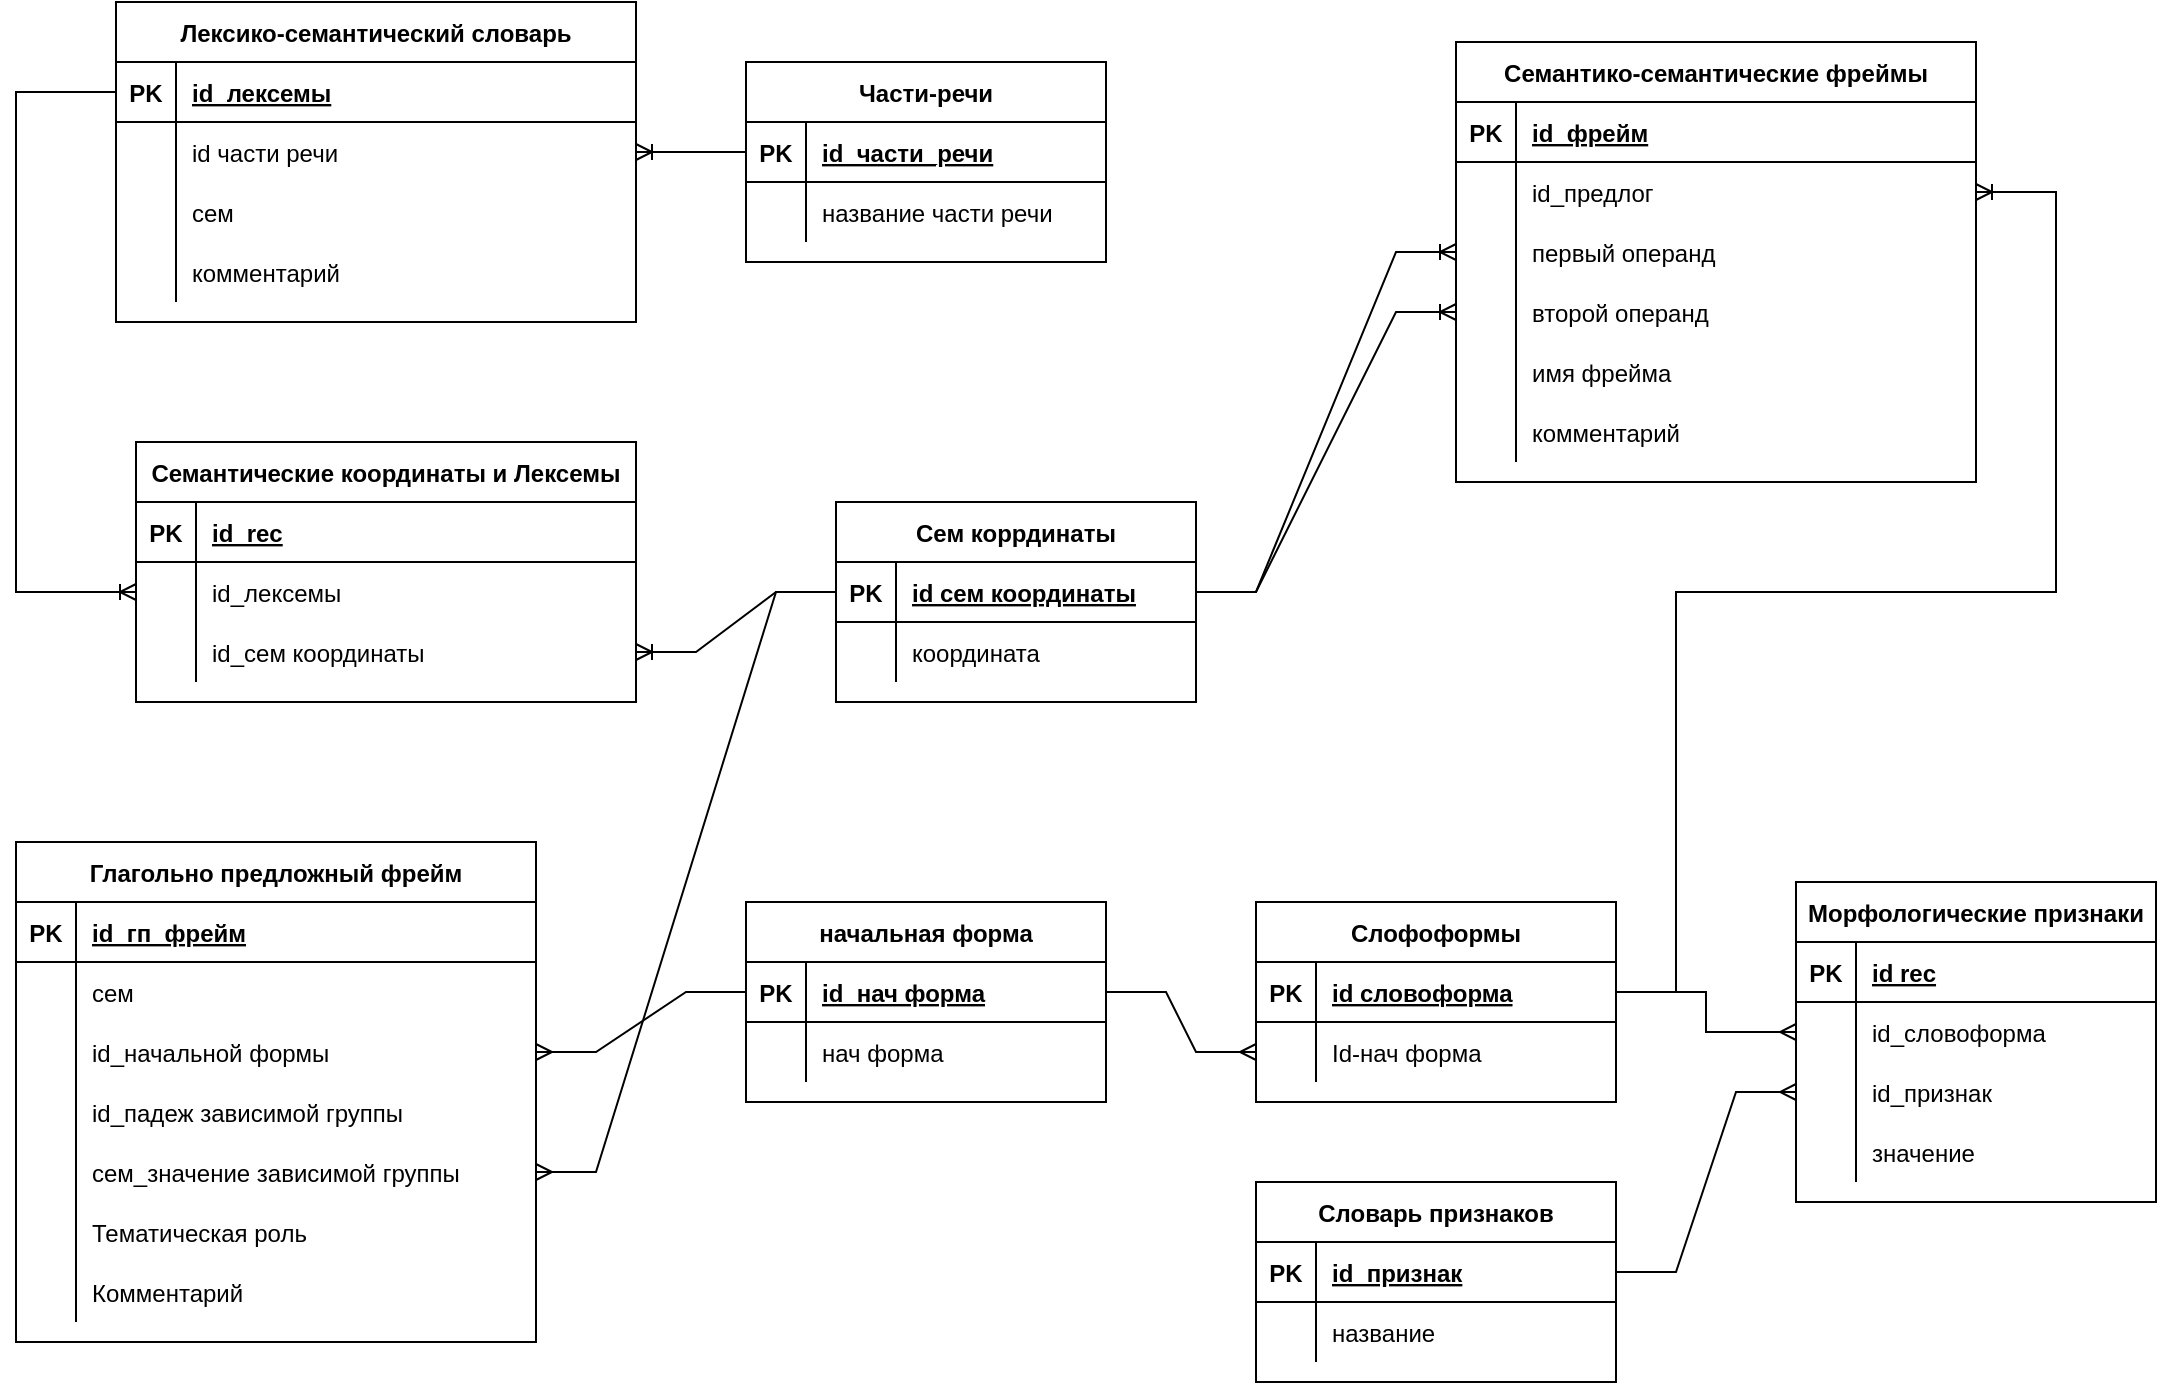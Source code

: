 <mxfile version="16.5.1" type="device"><diagram id="mjeJZviH-eRqOA--x9HG" name="Страница 1"><mxGraphModel dx="1490" dy="684" grid="1" gridSize="10" guides="1" tooltips="1" connect="1" arrows="1" fold="1" page="1" pageScale="1" pageWidth="1169" pageHeight="827" math="0" shadow="0"><root><mxCell id="0"/><mxCell id="1" parent="0"/><mxCell id="yJouwqTxJ9KYLhgAvm14-1" value="Семантико-семантические фреймы" style="shape=table;startSize=30;container=1;collapsible=1;childLayout=tableLayout;fixedRows=1;rowLines=0;fontStyle=1;align=center;resizeLast=1;" vertex="1" parent="1"><mxGeometry x="760" y="40" width="260" height="220" as="geometry"/></mxCell><mxCell id="yJouwqTxJ9KYLhgAvm14-2" value="" style="shape=tableRow;horizontal=0;startSize=0;swimlaneHead=0;swimlaneBody=0;fillColor=none;collapsible=0;dropTarget=0;points=[[0,0.5],[1,0.5]];portConstraint=eastwest;top=0;left=0;right=0;bottom=1;" vertex="1" parent="yJouwqTxJ9KYLhgAvm14-1"><mxGeometry y="30" width="260" height="30" as="geometry"/></mxCell><mxCell id="yJouwqTxJ9KYLhgAvm14-3" value="PK" style="shape=partialRectangle;connectable=0;fillColor=none;top=0;left=0;bottom=0;right=0;fontStyle=1;overflow=hidden;" vertex="1" parent="yJouwqTxJ9KYLhgAvm14-2"><mxGeometry width="30" height="30" as="geometry"><mxRectangle width="30" height="30" as="alternateBounds"/></mxGeometry></mxCell><mxCell id="yJouwqTxJ9KYLhgAvm14-4" value="id_фрейм" style="shape=partialRectangle;connectable=0;fillColor=none;top=0;left=0;bottom=0;right=0;align=left;spacingLeft=6;fontStyle=5;overflow=hidden;" vertex="1" parent="yJouwqTxJ9KYLhgAvm14-2"><mxGeometry x="30" width="230" height="30" as="geometry"><mxRectangle width="230" height="30" as="alternateBounds"/></mxGeometry></mxCell><mxCell id="yJouwqTxJ9KYLhgAvm14-5" value="" style="shape=tableRow;horizontal=0;startSize=0;swimlaneHead=0;swimlaneBody=0;fillColor=none;collapsible=0;dropTarget=0;points=[[0,0.5],[1,0.5]];portConstraint=eastwest;top=0;left=0;right=0;bottom=0;" vertex="1" parent="yJouwqTxJ9KYLhgAvm14-1"><mxGeometry y="60" width="260" height="30" as="geometry"/></mxCell><mxCell id="yJouwqTxJ9KYLhgAvm14-6" value="" style="shape=partialRectangle;connectable=0;fillColor=none;top=0;left=0;bottom=0;right=0;editable=1;overflow=hidden;" vertex="1" parent="yJouwqTxJ9KYLhgAvm14-5"><mxGeometry width="30" height="30" as="geometry"><mxRectangle width="30" height="30" as="alternateBounds"/></mxGeometry></mxCell><mxCell id="yJouwqTxJ9KYLhgAvm14-7" value="id_предлог" style="shape=partialRectangle;connectable=0;fillColor=none;top=0;left=0;bottom=0;right=0;align=left;spacingLeft=6;overflow=hidden;" vertex="1" parent="yJouwqTxJ9KYLhgAvm14-5"><mxGeometry x="30" width="230" height="30" as="geometry"><mxRectangle width="230" height="30" as="alternateBounds"/></mxGeometry></mxCell><mxCell id="yJouwqTxJ9KYLhgAvm14-8" value="" style="shape=tableRow;horizontal=0;startSize=0;swimlaneHead=0;swimlaneBody=0;fillColor=none;collapsible=0;dropTarget=0;points=[[0,0.5],[1,0.5]];portConstraint=eastwest;top=0;left=0;right=0;bottom=0;" vertex="1" parent="yJouwqTxJ9KYLhgAvm14-1"><mxGeometry y="90" width="260" height="30" as="geometry"/></mxCell><mxCell id="yJouwqTxJ9KYLhgAvm14-9" value="" style="shape=partialRectangle;connectable=0;fillColor=none;top=0;left=0;bottom=0;right=0;editable=1;overflow=hidden;" vertex="1" parent="yJouwqTxJ9KYLhgAvm14-8"><mxGeometry width="30" height="30" as="geometry"><mxRectangle width="30" height="30" as="alternateBounds"/></mxGeometry></mxCell><mxCell id="yJouwqTxJ9KYLhgAvm14-10" value="первый операнд" style="shape=partialRectangle;connectable=0;fillColor=none;top=0;left=0;bottom=0;right=0;align=left;spacingLeft=6;overflow=hidden;" vertex="1" parent="yJouwqTxJ9KYLhgAvm14-8"><mxGeometry x="30" width="230" height="30" as="geometry"><mxRectangle width="230" height="30" as="alternateBounds"/></mxGeometry></mxCell><mxCell id="yJouwqTxJ9KYLhgAvm14-11" value="" style="shape=tableRow;horizontal=0;startSize=0;swimlaneHead=0;swimlaneBody=0;fillColor=none;collapsible=0;dropTarget=0;points=[[0,0.5],[1,0.5]];portConstraint=eastwest;top=0;left=0;right=0;bottom=0;" vertex="1" parent="yJouwqTxJ9KYLhgAvm14-1"><mxGeometry y="120" width="260" height="30" as="geometry"/></mxCell><mxCell id="yJouwqTxJ9KYLhgAvm14-12" value="" style="shape=partialRectangle;connectable=0;fillColor=none;top=0;left=0;bottom=0;right=0;editable=1;overflow=hidden;" vertex="1" parent="yJouwqTxJ9KYLhgAvm14-11"><mxGeometry width="30" height="30" as="geometry"><mxRectangle width="30" height="30" as="alternateBounds"/></mxGeometry></mxCell><mxCell id="yJouwqTxJ9KYLhgAvm14-13" value="второй операнд" style="shape=partialRectangle;connectable=0;fillColor=none;top=0;left=0;bottom=0;right=0;align=left;spacingLeft=6;overflow=hidden;" vertex="1" parent="yJouwqTxJ9KYLhgAvm14-11"><mxGeometry x="30" width="230" height="30" as="geometry"><mxRectangle width="230" height="30" as="alternateBounds"/></mxGeometry></mxCell><mxCell id="yJouwqTxJ9KYLhgAvm14-157" value="" style="shape=tableRow;horizontal=0;startSize=0;swimlaneHead=0;swimlaneBody=0;fillColor=none;collapsible=0;dropTarget=0;points=[[0,0.5],[1,0.5]];portConstraint=eastwest;top=0;left=0;right=0;bottom=0;" vertex="1" parent="yJouwqTxJ9KYLhgAvm14-1"><mxGeometry y="150" width="260" height="30" as="geometry"/></mxCell><mxCell id="yJouwqTxJ9KYLhgAvm14-158" value="" style="shape=partialRectangle;connectable=0;fillColor=none;top=0;left=0;bottom=0;right=0;editable=1;overflow=hidden;" vertex="1" parent="yJouwqTxJ9KYLhgAvm14-157"><mxGeometry width="30" height="30" as="geometry"><mxRectangle width="30" height="30" as="alternateBounds"/></mxGeometry></mxCell><mxCell id="yJouwqTxJ9KYLhgAvm14-159" value="имя фрейма" style="shape=partialRectangle;connectable=0;fillColor=none;top=0;left=0;bottom=0;right=0;align=left;spacingLeft=6;overflow=hidden;" vertex="1" parent="yJouwqTxJ9KYLhgAvm14-157"><mxGeometry x="30" width="230" height="30" as="geometry"><mxRectangle width="230" height="30" as="alternateBounds"/></mxGeometry></mxCell><mxCell id="yJouwqTxJ9KYLhgAvm14-160" value="" style="shape=tableRow;horizontal=0;startSize=0;swimlaneHead=0;swimlaneBody=0;fillColor=none;collapsible=0;dropTarget=0;points=[[0,0.5],[1,0.5]];portConstraint=eastwest;top=0;left=0;right=0;bottom=0;" vertex="1" parent="yJouwqTxJ9KYLhgAvm14-1"><mxGeometry y="180" width="260" height="30" as="geometry"/></mxCell><mxCell id="yJouwqTxJ9KYLhgAvm14-161" value="" style="shape=partialRectangle;connectable=0;fillColor=none;top=0;left=0;bottom=0;right=0;editable=1;overflow=hidden;" vertex="1" parent="yJouwqTxJ9KYLhgAvm14-160"><mxGeometry width="30" height="30" as="geometry"><mxRectangle width="30" height="30" as="alternateBounds"/></mxGeometry></mxCell><mxCell id="yJouwqTxJ9KYLhgAvm14-162" value="комментарий" style="shape=partialRectangle;connectable=0;fillColor=none;top=0;left=0;bottom=0;right=0;align=left;spacingLeft=6;overflow=hidden;" vertex="1" parent="yJouwqTxJ9KYLhgAvm14-160"><mxGeometry x="30" width="230" height="30" as="geometry"><mxRectangle width="230" height="30" as="alternateBounds"/></mxGeometry></mxCell><mxCell id="yJouwqTxJ9KYLhgAvm14-14" value="Лексико-семантический словарь" style="shape=table;startSize=30;container=1;collapsible=1;childLayout=tableLayout;fixedRows=1;rowLines=0;fontStyle=1;align=center;resizeLast=1;" vertex="1" parent="1"><mxGeometry x="90" y="20" width="260" height="160" as="geometry"/></mxCell><mxCell id="yJouwqTxJ9KYLhgAvm14-15" value="" style="shape=tableRow;horizontal=0;startSize=0;swimlaneHead=0;swimlaneBody=0;fillColor=none;collapsible=0;dropTarget=0;points=[[0,0.5],[1,0.5]];portConstraint=eastwest;top=0;left=0;right=0;bottom=1;" vertex="1" parent="yJouwqTxJ9KYLhgAvm14-14"><mxGeometry y="30" width="260" height="30" as="geometry"/></mxCell><mxCell id="yJouwqTxJ9KYLhgAvm14-16" value="PK" style="shape=partialRectangle;connectable=0;fillColor=none;top=0;left=0;bottom=0;right=0;fontStyle=1;overflow=hidden;" vertex="1" parent="yJouwqTxJ9KYLhgAvm14-15"><mxGeometry width="30" height="30" as="geometry"><mxRectangle width="30" height="30" as="alternateBounds"/></mxGeometry></mxCell><mxCell id="yJouwqTxJ9KYLhgAvm14-17" value="id_лексемы" style="shape=partialRectangle;connectable=0;fillColor=none;top=0;left=0;bottom=0;right=0;align=left;spacingLeft=6;fontStyle=5;overflow=hidden;" vertex="1" parent="yJouwqTxJ9KYLhgAvm14-15"><mxGeometry x="30" width="230" height="30" as="geometry"><mxRectangle width="230" height="30" as="alternateBounds"/></mxGeometry></mxCell><mxCell id="yJouwqTxJ9KYLhgAvm14-18" value="" style="shape=tableRow;horizontal=0;startSize=0;swimlaneHead=0;swimlaneBody=0;fillColor=none;collapsible=0;dropTarget=0;points=[[0,0.5],[1,0.5]];portConstraint=eastwest;top=0;left=0;right=0;bottom=0;" vertex="1" parent="yJouwqTxJ9KYLhgAvm14-14"><mxGeometry y="60" width="260" height="30" as="geometry"/></mxCell><mxCell id="yJouwqTxJ9KYLhgAvm14-19" value="" style="shape=partialRectangle;connectable=0;fillColor=none;top=0;left=0;bottom=0;right=0;editable=1;overflow=hidden;" vertex="1" parent="yJouwqTxJ9KYLhgAvm14-18"><mxGeometry width="30" height="30" as="geometry"><mxRectangle width="30" height="30" as="alternateBounds"/></mxGeometry></mxCell><mxCell id="yJouwqTxJ9KYLhgAvm14-20" value="id части речи" style="shape=partialRectangle;connectable=0;fillColor=none;top=0;left=0;bottom=0;right=0;align=left;spacingLeft=6;overflow=hidden;" vertex="1" parent="yJouwqTxJ9KYLhgAvm14-18"><mxGeometry x="30" width="230" height="30" as="geometry"><mxRectangle width="230" height="30" as="alternateBounds"/></mxGeometry></mxCell><mxCell id="yJouwqTxJ9KYLhgAvm14-21" value="" style="shape=tableRow;horizontal=0;startSize=0;swimlaneHead=0;swimlaneBody=0;fillColor=none;collapsible=0;dropTarget=0;points=[[0,0.5],[1,0.5]];portConstraint=eastwest;top=0;left=0;right=0;bottom=0;" vertex="1" parent="yJouwqTxJ9KYLhgAvm14-14"><mxGeometry y="90" width="260" height="30" as="geometry"/></mxCell><mxCell id="yJouwqTxJ9KYLhgAvm14-22" value="" style="shape=partialRectangle;connectable=0;fillColor=none;top=0;left=0;bottom=0;right=0;editable=1;overflow=hidden;" vertex="1" parent="yJouwqTxJ9KYLhgAvm14-21"><mxGeometry width="30" height="30" as="geometry"><mxRectangle width="30" height="30" as="alternateBounds"/></mxGeometry></mxCell><mxCell id="yJouwqTxJ9KYLhgAvm14-23" value="сем" style="shape=partialRectangle;connectable=0;fillColor=none;top=0;left=0;bottom=0;right=0;align=left;spacingLeft=6;overflow=hidden;" vertex="1" parent="yJouwqTxJ9KYLhgAvm14-21"><mxGeometry x="30" width="230" height="30" as="geometry"><mxRectangle width="230" height="30" as="alternateBounds"/></mxGeometry></mxCell><mxCell id="yJouwqTxJ9KYLhgAvm14-24" value="" style="shape=tableRow;horizontal=0;startSize=0;swimlaneHead=0;swimlaneBody=0;fillColor=none;collapsible=0;dropTarget=0;points=[[0,0.5],[1,0.5]];portConstraint=eastwest;top=0;left=0;right=0;bottom=0;" vertex="1" parent="yJouwqTxJ9KYLhgAvm14-14"><mxGeometry y="120" width="260" height="30" as="geometry"/></mxCell><mxCell id="yJouwqTxJ9KYLhgAvm14-25" value="" style="shape=partialRectangle;connectable=0;fillColor=none;top=0;left=0;bottom=0;right=0;editable=1;overflow=hidden;" vertex="1" parent="yJouwqTxJ9KYLhgAvm14-24"><mxGeometry width="30" height="30" as="geometry"><mxRectangle width="30" height="30" as="alternateBounds"/></mxGeometry></mxCell><mxCell id="yJouwqTxJ9KYLhgAvm14-26" value="комментарий" style="shape=partialRectangle;connectable=0;fillColor=none;top=0;left=0;bottom=0;right=0;align=left;spacingLeft=6;overflow=hidden;" vertex="1" parent="yJouwqTxJ9KYLhgAvm14-24"><mxGeometry x="30" width="230" height="30" as="geometry"><mxRectangle width="230" height="30" as="alternateBounds"/></mxGeometry></mxCell><mxCell id="yJouwqTxJ9KYLhgAvm14-27" value="Части-речи" style="shape=table;startSize=30;container=1;collapsible=1;childLayout=tableLayout;fixedRows=1;rowLines=0;fontStyle=1;align=center;resizeLast=1;" vertex="1" parent="1"><mxGeometry x="405" y="50" width="180" height="100" as="geometry"/></mxCell><mxCell id="yJouwqTxJ9KYLhgAvm14-28" value="" style="shape=tableRow;horizontal=0;startSize=0;swimlaneHead=0;swimlaneBody=0;fillColor=none;collapsible=0;dropTarget=0;points=[[0,0.5],[1,0.5]];portConstraint=eastwest;top=0;left=0;right=0;bottom=1;" vertex="1" parent="yJouwqTxJ9KYLhgAvm14-27"><mxGeometry y="30" width="180" height="30" as="geometry"/></mxCell><mxCell id="yJouwqTxJ9KYLhgAvm14-29" value="PK" style="shape=partialRectangle;connectable=0;fillColor=none;top=0;left=0;bottom=0;right=0;fontStyle=1;overflow=hidden;" vertex="1" parent="yJouwqTxJ9KYLhgAvm14-28"><mxGeometry width="30" height="30" as="geometry"><mxRectangle width="30" height="30" as="alternateBounds"/></mxGeometry></mxCell><mxCell id="yJouwqTxJ9KYLhgAvm14-30" value="id_части_речи" style="shape=partialRectangle;connectable=0;fillColor=none;top=0;left=0;bottom=0;right=0;align=left;spacingLeft=6;fontStyle=5;overflow=hidden;" vertex="1" parent="yJouwqTxJ9KYLhgAvm14-28"><mxGeometry x="30" width="150" height="30" as="geometry"><mxRectangle width="150" height="30" as="alternateBounds"/></mxGeometry></mxCell><mxCell id="yJouwqTxJ9KYLhgAvm14-31" value="" style="shape=tableRow;horizontal=0;startSize=0;swimlaneHead=0;swimlaneBody=0;fillColor=none;collapsible=0;dropTarget=0;points=[[0,0.5],[1,0.5]];portConstraint=eastwest;top=0;left=0;right=0;bottom=0;" vertex="1" parent="yJouwqTxJ9KYLhgAvm14-27"><mxGeometry y="60" width="180" height="30" as="geometry"/></mxCell><mxCell id="yJouwqTxJ9KYLhgAvm14-32" value="" style="shape=partialRectangle;connectable=0;fillColor=none;top=0;left=0;bottom=0;right=0;editable=1;overflow=hidden;" vertex="1" parent="yJouwqTxJ9KYLhgAvm14-31"><mxGeometry width="30" height="30" as="geometry"><mxRectangle width="30" height="30" as="alternateBounds"/></mxGeometry></mxCell><mxCell id="yJouwqTxJ9KYLhgAvm14-33" value="название части речи" style="shape=partialRectangle;connectable=0;fillColor=none;top=0;left=0;bottom=0;right=0;align=left;spacingLeft=6;overflow=hidden;" vertex="1" parent="yJouwqTxJ9KYLhgAvm14-31"><mxGeometry x="30" width="150" height="30" as="geometry"><mxRectangle width="150" height="30" as="alternateBounds"/></mxGeometry></mxCell><mxCell id="yJouwqTxJ9KYLhgAvm14-41" value="" style="edgeStyle=entityRelationEdgeStyle;fontSize=12;html=1;endArrow=ERoneToMany;rounded=0;" edge="1" parent="1" source="yJouwqTxJ9KYLhgAvm14-28" target="yJouwqTxJ9KYLhgAvm14-18"><mxGeometry width="100" height="100" relative="1" as="geometry"><mxPoint x="370" y="370" as="sourcePoint"/><mxPoint x="470" y="270" as="targetPoint"/></mxGeometry></mxCell><mxCell id="yJouwqTxJ9KYLhgAvm14-42" value="Семантические координаты и Лексемы" style="shape=table;startSize=30;container=1;collapsible=1;childLayout=tableLayout;fixedRows=1;rowLines=0;fontStyle=1;align=center;resizeLast=1;" vertex="1" parent="1"><mxGeometry x="100" y="240" width="250" height="130" as="geometry"/></mxCell><mxCell id="yJouwqTxJ9KYLhgAvm14-43" value="" style="shape=tableRow;horizontal=0;startSize=0;swimlaneHead=0;swimlaneBody=0;fillColor=none;collapsible=0;dropTarget=0;points=[[0,0.5],[1,0.5]];portConstraint=eastwest;top=0;left=0;right=0;bottom=1;" vertex="1" parent="yJouwqTxJ9KYLhgAvm14-42"><mxGeometry y="30" width="250" height="30" as="geometry"/></mxCell><mxCell id="yJouwqTxJ9KYLhgAvm14-44" value="PK" style="shape=partialRectangle;connectable=0;fillColor=none;top=0;left=0;bottom=0;right=0;fontStyle=1;overflow=hidden;" vertex="1" parent="yJouwqTxJ9KYLhgAvm14-43"><mxGeometry width="30" height="30" as="geometry"><mxRectangle width="30" height="30" as="alternateBounds"/></mxGeometry></mxCell><mxCell id="yJouwqTxJ9KYLhgAvm14-45" value="id_rec" style="shape=partialRectangle;connectable=0;fillColor=none;top=0;left=0;bottom=0;right=0;align=left;spacingLeft=6;fontStyle=5;overflow=hidden;" vertex="1" parent="yJouwqTxJ9KYLhgAvm14-43"><mxGeometry x="30" width="220" height="30" as="geometry"><mxRectangle width="220" height="30" as="alternateBounds"/></mxGeometry></mxCell><mxCell id="yJouwqTxJ9KYLhgAvm14-46" value="" style="shape=tableRow;horizontal=0;startSize=0;swimlaneHead=0;swimlaneBody=0;fillColor=none;collapsible=0;dropTarget=0;points=[[0,0.5],[1,0.5]];portConstraint=eastwest;top=0;left=0;right=0;bottom=0;" vertex="1" parent="yJouwqTxJ9KYLhgAvm14-42"><mxGeometry y="60" width="250" height="30" as="geometry"/></mxCell><mxCell id="yJouwqTxJ9KYLhgAvm14-47" value="" style="shape=partialRectangle;connectable=0;fillColor=none;top=0;left=0;bottom=0;right=0;editable=1;overflow=hidden;" vertex="1" parent="yJouwqTxJ9KYLhgAvm14-46"><mxGeometry width="30" height="30" as="geometry"><mxRectangle width="30" height="30" as="alternateBounds"/></mxGeometry></mxCell><mxCell id="yJouwqTxJ9KYLhgAvm14-48" value="id_лексемы" style="shape=partialRectangle;connectable=0;fillColor=none;top=0;left=0;bottom=0;right=0;align=left;spacingLeft=6;overflow=hidden;" vertex="1" parent="yJouwqTxJ9KYLhgAvm14-46"><mxGeometry x="30" width="220" height="30" as="geometry"><mxRectangle width="220" height="30" as="alternateBounds"/></mxGeometry></mxCell><mxCell id="yJouwqTxJ9KYLhgAvm14-49" value="" style="shape=tableRow;horizontal=0;startSize=0;swimlaneHead=0;swimlaneBody=0;fillColor=none;collapsible=0;dropTarget=0;points=[[0,0.5],[1,0.5]];portConstraint=eastwest;top=0;left=0;right=0;bottom=0;" vertex="1" parent="yJouwqTxJ9KYLhgAvm14-42"><mxGeometry y="90" width="250" height="30" as="geometry"/></mxCell><mxCell id="yJouwqTxJ9KYLhgAvm14-50" value="" style="shape=partialRectangle;connectable=0;fillColor=none;top=0;left=0;bottom=0;right=0;editable=1;overflow=hidden;" vertex="1" parent="yJouwqTxJ9KYLhgAvm14-49"><mxGeometry width="30" height="30" as="geometry"><mxRectangle width="30" height="30" as="alternateBounds"/></mxGeometry></mxCell><mxCell id="yJouwqTxJ9KYLhgAvm14-51" value="id_сем координаты" style="shape=partialRectangle;connectable=0;fillColor=none;top=0;left=0;bottom=0;right=0;align=left;spacingLeft=6;overflow=hidden;" vertex="1" parent="yJouwqTxJ9KYLhgAvm14-49"><mxGeometry x="30" width="220" height="30" as="geometry"><mxRectangle width="220" height="30" as="alternateBounds"/></mxGeometry></mxCell><mxCell id="yJouwqTxJ9KYLhgAvm14-56" value="" style="edgeStyle=orthogonalEdgeStyle;fontSize=12;html=1;endArrow=ERoneToMany;rounded=0;" edge="1" parent="1" source="yJouwqTxJ9KYLhgAvm14-15" target="yJouwqTxJ9KYLhgAvm14-46"><mxGeometry width="100" height="100" relative="1" as="geometry"><mxPoint x="20" y="90" as="sourcePoint"/><mxPoint x="550" y="80" as="targetPoint"/><Array as="points"><mxPoint x="40" y="65"/><mxPoint x="40" y="315"/></Array></mxGeometry></mxCell><mxCell id="yJouwqTxJ9KYLhgAvm14-57" value="Сем коррдинаты" style="shape=table;startSize=30;container=1;collapsible=1;childLayout=tableLayout;fixedRows=1;rowLines=0;fontStyle=1;align=center;resizeLast=1;" vertex="1" parent="1"><mxGeometry x="450" y="270" width="180" height="100" as="geometry"/></mxCell><mxCell id="yJouwqTxJ9KYLhgAvm14-58" value="" style="shape=tableRow;horizontal=0;startSize=0;swimlaneHead=0;swimlaneBody=0;fillColor=none;collapsible=0;dropTarget=0;points=[[0,0.5],[1,0.5]];portConstraint=eastwest;top=0;left=0;right=0;bottom=1;" vertex="1" parent="yJouwqTxJ9KYLhgAvm14-57"><mxGeometry y="30" width="180" height="30" as="geometry"/></mxCell><mxCell id="yJouwqTxJ9KYLhgAvm14-59" value="PK" style="shape=partialRectangle;connectable=0;fillColor=none;top=0;left=0;bottom=0;right=0;fontStyle=1;overflow=hidden;" vertex="1" parent="yJouwqTxJ9KYLhgAvm14-58"><mxGeometry width="30" height="30" as="geometry"><mxRectangle width="30" height="30" as="alternateBounds"/></mxGeometry></mxCell><mxCell id="yJouwqTxJ9KYLhgAvm14-60" value="id сем координаты" style="shape=partialRectangle;connectable=0;fillColor=none;top=0;left=0;bottom=0;right=0;align=left;spacingLeft=6;fontStyle=5;overflow=hidden;" vertex="1" parent="yJouwqTxJ9KYLhgAvm14-58"><mxGeometry x="30" width="150" height="30" as="geometry"><mxRectangle width="150" height="30" as="alternateBounds"/></mxGeometry></mxCell><mxCell id="yJouwqTxJ9KYLhgAvm14-61" value="" style="shape=tableRow;horizontal=0;startSize=0;swimlaneHead=0;swimlaneBody=0;fillColor=none;collapsible=0;dropTarget=0;points=[[0,0.5],[1,0.5]];portConstraint=eastwest;top=0;left=0;right=0;bottom=0;" vertex="1" parent="yJouwqTxJ9KYLhgAvm14-57"><mxGeometry y="60" width="180" height="30" as="geometry"/></mxCell><mxCell id="yJouwqTxJ9KYLhgAvm14-62" value="" style="shape=partialRectangle;connectable=0;fillColor=none;top=0;left=0;bottom=0;right=0;editable=1;overflow=hidden;" vertex="1" parent="yJouwqTxJ9KYLhgAvm14-61"><mxGeometry width="30" height="30" as="geometry"><mxRectangle width="30" height="30" as="alternateBounds"/></mxGeometry></mxCell><mxCell id="yJouwqTxJ9KYLhgAvm14-63" value="координата" style="shape=partialRectangle;connectable=0;fillColor=none;top=0;left=0;bottom=0;right=0;align=left;spacingLeft=6;overflow=hidden;" vertex="1" parent="yJouwqTxJ9KYLhgAvm14-61"><mxGeometry x="30" width="150" height="30" as="geometry"><mxRectangle width="150" height="30" as="alternateBounds"/></mxGeometry></mxCell><mxCell id="yJouwqTxJ9KYLhgAvm14-70" value="" style="edgeStyle=entityRelationEdgeStyle;fontSize=12;html=1;endArrow=ERoneToMany;rounded=0;" edge="1" parent="1" source="yJouwqTxJ9KYLhgAvm14-58" target="yJouwqTxJ9KYLhgAvm14-49"><mxGeometry width="100" height="100" relative="1" as="geometry"><mxPoint x="360" y="180" as="sourcePoint"/><mxPoint x="460" y="80" as="targetPoint"/></mxGeometry></mxCell><mxCell id="yJouwqTxJ9KYLhgAvm14-71" value="Глагольно предложный фрейм" style="shape=table;startSize=30;container=1;collapsible=1;childLayout=tableLayout;fixedRows=1;rowLines=0;fontStyle=1;align=center;resizeLast=1;" vertex="1" parent="1"><mxGeometry x="40" y="440" width="260" height="250" as="geometry"/></mxCell><mxCell id="yJouwqTxJ9KYLhgAvm14-72" value="" style="shape=tableRow;horizontal=0;startSize=0;swimlaneHead=0;swimlaneBody=0;fillColor=none;collapsible=0;dropTarget=0;points=[[0,0.5],[1,0.5]];portConstraint=eastwest;top=0;left=0;right=0;bottom=1;" vertex="1" parent="yJouwqTxJ9KYLhgAvm14-71"><mxGeometry y="30" width="260" height="30" as="geometry"/></mxCell><mxCell id="yJouwqTxJ9KYLhgAvm14-73" value="PK" style="shape=partialRectangle;connectable=0;fillColor=none;top=0;left=0;bottom=0;right=0;fontStyle=1;overflow=hidden;" vertex="1" parent="yJouwqTxJ9KYLhgAvm14-72"><mxGeometry width="30" height="30" as="geometry"><mxRectangle width="30" height="30" as="alternateBounds"/></mxGeometry></mxCell><mxCell id="yJouwqTxJ9KYLhgAvm14-74" value="id_гп_фрейм" style="shape=partialRectangle;connectable=0;fillColor=none;top=0;left=0;bottom=0;right=0;align=left;spacingLeft=6;fontStyle=5;overflow=hidden;" vertex="1" parent="yJouwqTxJ9KYLhgAvm14-72"><mxGeometry x="30" width="230" height="30" as="geometry"><mxRectangle width="230" height="30" as="alternateBounds"/></mxGeometry></mxCell><mxCell id="yJouwqTxJ9KYLhgAvm14-75" value="" style="shape=tableRow;horizontal=0;startSize=0;swimlaneHead=0;swimlaneBody=0;fillColor=none;collapsible=0;dropTarget=0;points=[[0,0.5],[1,0.5]];portConstraint=eastwest;top=0;left=0;right=0;bottom=0;" vertex="1" parent="yJouwqTxJ9KYLhgAvm14-71"><mxGeometry y="60" width="260" height="30" as="geometry"/></mxCell><mxCell id="yJouwqTxJ9KYLhgAvm14-76" value="" style="shape=partialRectangle;connectable=0;fillColor=none;top=0;left=0;bottom=0;right=0;editable=1;overflow=hidden;" vertex="1" parent="yJouwqTxJ9KYLhgAvm14-75"><mxGeometry width="30" height="30" as="geometry"><mxRectangle width="30" height="30" as="alternateBounds"/></mxGeometry></mxCell><mxCell id="yJouwqTxJ9KYLhgAvm14-77" value="сем" style="shape=partialRectangle;connectable=0;fillColor=none;top=0;left=0;bottom=0;right=0;align=left;spacingLeft=6;overflow=hidden;" vertex="1" parent="yJouwqTxJ9KYLhgAvm14-75"><mxGeometry x="30" width="230" height="30" as="geometry"><mxRectangle width="230" height="30" as="alternateBounds"/></mxGeometry></mxCell><mxCell id="yJouwqTxJ9KYLhgAvm14-145" value="" style="shape=tableRow;horizontal=0;startSize=0;swimlaneHead=0;swimlaneBody=0;fillColor=none;collapsible=0;dropTarget=0;points=[[0,0.5],[1,0.5]];portConstraint=eastwest;top=0;left=0;right=0;bottom=0;" vertex="1" parent="yJouwqTxJ9KYLhgAvm14-71"><mxGeometry y="90" width="260" height="30" as="geometry"/></mxCell><mxCell id="yJouwqTxJ9KYLhgAvm14-146" value="" style="shape=partialRectangle;connectable=0;fillColor=none;top=0;left=0;bottom=0;right=0;editable=1;overflow=hidden;" vertex="1" parent="yJouwqTxJ9KYLhgAvm14-145"><mxGeometry width="30" height="30" as="geometry"><mxRectangle width="30" height="30" as="alternateBounds"/></mxGeometry></mxCell><mxCell id="yJouwqTxJ9KYLhgAvm14-147" value="id_начальной формы" style="shape=partialRectangle;connectable=0;fillColor=none;top=0;left=0;bottom=0;right=0;align=left;spacingLeft=6;overflow=hidden;" vertex="1" parent="yJouwqTxJ9KYLhgAvm14-145"><mxGeometry x="30" width="230" height="30" as="geometry"><mxRectangle width="230" height="30" as="alternateBounds"/></mxGeometry></mxCell><mxCell id="yJouwqTxJ9KYLhgAvm14-78" value="" style="shape=tableRow;horizontal=0;startSize=0;swimlaneHead=0;swimlaneBody=0;fillColor=none;collapsible=0;dropTarget=0;points=[[0,0.5],[1,0.5]];portConstraint=eastwest;top=0;left=0;right=0;bottom=0;" vertex="1" parent="yJouwqTxJ9KYLhgAvm14-71"><mxGeometry y="120" width="260" height="30" as="geometry"/></mxCell><mxCell id="yJouwqTxJ9KYLhgAvm14-79" value="" style="shape=partialRectangle;connectable=0;fillColor=none;top=0;left=0;bottom=0;right=0;editable=1;overflow=hidden;" vertex="1" parent="yJouwqTxJ9KYLhgAvm14-78"><mxGeometry width="30" height="30" as="geometry"><mxRectangle width="30" height="30" as="alternateBounds"/></mxGeometry></mxCell><mxCell id="yJouwqTxJ9KYLhgAvm14-80" value="id_падеж зависимой группы" style="shape=partialRectangle;connectable=0;fillColor=none;top=0;left=0;bottom=0;right=0;align=left;spacingLeft=6;overflow=hidden;" vertex="1" parent="yJouwqTxJ9KYLhgAvm14-78"><mxGeometry x="30" width="230" height="30" as="geometry"><mxRectangle width="230" height="30" as="alternateBounds"/></mxGeometry></mxCell><mxCell id="yJouwqTxJ9KYLhgAvm14-81" value="" style="shape=tableRow;horizontal=0;startSize=0;swimlaneHead=0;swimlaneBody=0;fillColor=none;collapsible=0;dropTarget=0;points=[[0,0.5],[1,0.5]];portConstraint=eastwest;top=0;left=0;right=0;bottom=0;" vertex="1" parent="yJouwqTxJ9KYLhgAvm14-71"><mxGeometry y="150" width="260" height="30" as="geometry"/></mxCell><mxCell id="yJouwqTxJ9KYLhgAvm14-82" value="" style="shape=partialRectangle;connectable=0;fillColor=none;top=0;left=0;bottom=0;right=0;editable=1;overflow=hidden;" vertex="1" parent="yJouwqTxJ9KYLhgAvm14-81"><mxGeometry width="30" height="30" as="geometry"><mxRectangle width="30" height="30" as="alternateBounds"/></mxGeometry></mxCell><mxCell id="yJouwqTxJ9KYLhgAvm14-83" value="сем_значение зависимой группы" style="shape=partialRectangle;connectable=0;fillColor=none;top=0;left=0;bottom=0;right=0;align=left;spacingLeft=6;overflow=hidden;" vertex="1" parent="yJouwqTxJ9KYLhgAvm14-81"><mxGeometry x="30" width="230" height="30" as="geometry"><mxRectangle width="230" height="30" as="alternateBounds"/></mxGeometry></mxCell><mxCell id="yJouwqTxJ9KYLhgAvm14-84" value="" style="shape=tableRow;horizontal=0;startSize=0;swimlaneHead=0;swimlaneBody=0;fillColor=none;collapsible=0;dropTarget=0;points=[[0,0.5],[1,0.5]];portConstraint=eastwest;top=0;left=0;right=0;bottom=0;" vertex="1" parent="yJouwqTxJ9KYLhgAvm14-71"><mxGeometry y="180" width="260" height="30" as="geometry"/></mxCell><mxCell id="yJouwqTxJ9KYLhgAvm14-85" value="" style="shape=partialRectangle;connectable=0;fillColor=none;top=0;left=0;bottom=0;right=0;editable=1;overflow=hidden;" vertex="1" parent="yJouwqTxJ9KYLhgAvm14-84"><mxGeometry width="30" height="30" as="geometry"><mxRectangle width="30" height="30" as="alternateBounds"/></mxGeometry></mxCell><mxCell id="yJouwqTxJ9KYLhgAvm14-86" value="Тематическая роль" style="shape=partialRectangle;connectable=0;fillColor=none;top=0;left=0;bottom=0;right=0;align=left;spacingLeft=6;overflow=hidden;" vertex="1" parent="yJouwqTxJ9KYLhgAvm14-84"><mxGeometry x="30" width="230" height="30" as="geometry"><mxRectangle width="230" height="30" as="alternateBounds"/></mxGeometry></mxCell><mxCell id="yJouwqTxJ9KYLhgAvm14-87" value="" style="shape=tableRow;horizontal=0;startSize=0;swimlaneHead=0;swimlaneBody=0;fillColor=none;collapsible=0;dropTarget=0;points=[[0,0.5],[1,0.5]];portConstraint=eastwest;top=0;left=0;right=0;bottom=0;" vertex="1" parent="yJouwqTxJ9KYLhgAvm14-71"><mxGeometry y="210" width="260" height="30" as="geometry"/></mxCell><mxCell id="yJouwqTxJ9KYLhgAvm14-88" value="" style="shape=partialRectangle;connectable=0;fillColor=none;top=0;left=0;bottom=0;right=0;editable=1;overflow=hidden;" vertex="1" parent="yJouwqTxJ9KYLhgAvm14-87"><mxGeometry width="30" height="30" as="geometry"><mxRectangle width="30" height="30" as="alternateBounds"/></mxGeometry></mxCell><mxCell id="yJouwqTxJ9KYLhgAvm14-89" value="Комментарий" style="shape=partialRectangle;connectable=0;fillColor=none;top=0;left=0;bottom=0;right=0;align=left;spacingLeft=6;overflow=hidden;" vertex="1" parent="yJouwqTxJ9KYLhgAvm14-87"><mxGeometry x="30" width="230" height="30" as="geometry"><mxRectangle width="230" height="30" as="alternateBounds"/></mxGeometry></mxCell><mxCell id="yJouwqTxJ9KYLhgAvm14-90" value="Слофоформы" style="shape=table;startSize=30;container=1;collapsible=1;childLayout=tableLayout;fixedRows=1;rowLines=0;fontStyle=1;align=center;resizeLast=1;" vertex="1" parent="1"><mxGeometry x="660" y="470" width="180" height="100" as="geometry"/></mxCell><mxCell id="yJouwqTxJ9KYLhgAvm14-91" value="" style="shape=tableRow;horizontal=0;startSize=0;swimlaneHead=0;swimlaneBody=0;fillColor=none;collapsible=0;dropTarget=0;points=[[0,0.5],[1,0.5]];portConstraint=eastwest;top=0;left=0;right=0;bottom=1;" vertex="1" parent="yJouwqTxJ9KYLhgAvm14-90"><mxGeometry y="30" width="180" height="30" as="geometry"/></mxCell><mxCell id="yJouwqTxJ9KYLhgAvm14-92" value="PK" style="shape=partialRectangle;connectable=0;fillColor=none;top=0;left=0;bottom=0;right=0;fontStyle=1;overflow=hidden;" vertex="1" parent="yJouwqTxJ9KYLhgAvm14-91"><mxGeometry width="30" height="30" as="geometry"><mxRectangle width="30" height="30" as="alternateBounds"/></mxGeometry></mxCell><mxCell id="yJouwqTxJ9KYLhgAvm14-93" value="id словоформа" style="shape=partialRectangle;connectable=0;fillColor=none;top=0;left=0;bottom=0;right=0;align=left;spacingLeft=6;fontStyle=5;overflow=hidden;" vertex="1" parent="yJouwqTxJ9KYLhgAvm14-91"><mxGeometry x="30" width="150" height="30" as="geometry"><mxRectangle width="150" height="30" as="alternateBounds"/></mxGeometry></mxCell><mxCell id="yJouwqTxJ9KYLhgAvm14-94" value="" style="shape=tableRow;horizontal=0;startSize=0;swimlaneHead=0;swimlaneBody=0;fillColor=none;collapsible=0;dropTarget=0;points=[[0,0.5],[1,0.5]];portConstraint=eastwest;top=0;left=0;right=0;bottom=0;" vertex="1" parent="yJouwqTxJ9KYLhgAvm14-90"><mxGeometry y="60" width="180" height="30" as="geometry"/></mxCell><mxCell id="yJouwqTxJ9KYLhgAvm14-95" value="" style="shape=partialRectangle;connectable=0;fillColor=none;top=0;left=0;bottom=0;right=0;editable=1;overflow=hidden;" vertex="1" parent="yJouwqTxJ9KYLhgAvm14-94"><mxGeometry width="30" height="30" as="geometry"><mxRectangle width="30" height="30" as="alternateBounds"/></mxGeometry></mxCell><mxCell id="yJouwqTxJ9KYLhgAvm14-96" value="Id-нач форма" style="shape=partialRectangle;connectable=0;fillColor=none;top=0;left=0;bottom=0;right=0;align=left;spacingLeft=6;overflow=hidden;" vertex="1" parent="yJouwqTxJ9KYLhgAvm14-94"><mxGeometry x="30" width="150" height="30" as="geometry"><mxRectangle width="150" height="30" as="alternateBounds"/></mxGeometry></mxCell><mxCell id="yJouwqTxJ9KYLhgAvm14-103" value="начальная форма" style="shape=table;startSize=30;container=1;collapsible=1;childLayout=tableLayout;fixedRows=1;rowLines=0;fontStyle=1;align=center;resizeLast=1;" vertex="1" parent="1"><mxGeometry x="405" y="470" width="180" height="100" as="geometry"/></mxCell><mxCell id="yJouwqTxJ9KYLhgAvm14-104" value="" style="shape=tableRow;horizontal=0;startSize=0;swimlaneHead=0;swimlaneBody=0;fillColor=none;collapsible=0;dropTarget=0;points=[[0,0.5],[1,0.5]];portConstraint=eastwest;top=0;left=0;right=0;bottom=1;" vertex="1" parent="yJouwqTxJ9KYLhgAvm14-103"><mxGeometry y="30" width="180" height="30" as="geometry"/></mxCell><mxCell id="yJouwqTxJ9KYLhgAvm14-105" value="PK" style="shape=partialRectangle;connectable=0;fillColor=none;top=0;left=0;bottom=0;right=0;fontStyle=1;overflow=hidden;" vertex="1" parent="yJouwqTxJ9KYLhgAvm14-104"><mxGeometry width="30" height="30" as="geometry"><mxRectangle width="30" height="30" as="alternateBounds"/></mxGeometry></mxCell><mxCell id="yJouwqTxJ9KYLhgAvm14-106" value="id_нач форма" style="shape=partialRectangle;connectable=0;fillColor=none;top=0;left=0;bottom=0;right=0;align=left;spacingLeft=6;fontStyle=5;overflow=hidden;" vertex="1" parent="yJouwqTxJ9KYLhgAvm14-104"><mxGeometry x="30" width="150" height="30" as="geometry"><mxRectangle width="150" height="30" as="alternateBounds"/></mxGeometry></mxCell><mxCell id="yJouwqTxJ9KYLhgAvm14-107" value="" style="shape=tableRow;horizontal=0;startSize=0;swimlaneHead=0;swimlaneBody=0;fillColor=none;collapsible=0;dropTarget=0;points=[[0,0.5],[1,0.5]];portConstraint=eastwest;top=0;left=0;right=0;bottom=0;" vertex="1" parent="yJouwqTxJ9KYLhgAvm14-103"><mxGeometry y="60" width="180" height="30" as="geometry"/></mxCell><mxCell id="yJouwqTxJ9KYLhgAvm14-108" value="" style="shape=partialRectangle;connectable=0;fillColor=none;top=0;left=0;bottom=0;right=0;editable=1;overflow=hidden;" vertex="1" parent="yJouwqTxJ9KYLhgAvm14-107"><mxGeometry width="30" height="30" as="geometry"><mxRectangle width="30" height="30" as="alternateBounds"/></mxGeometry></mxCell><mxCell id="yJouwqTxJ9KYLhgAvm14-109" value="нач форма" style="shape=partialRectangle;connectable=0;fillColor=none;top=0;left=0;bottom=0;right=0;align=left;spacingLeft=6;overflow=hidden;" vertex="1" parent="yJouwqTxJ9KYLhgAvm14-107"><mxGeometry x="30" width="150" height="30" as="geometry"><mxRectangle width="150" height="30" as="alternateBounds"/></mxGeometry></mxCell><mxCell id="yJouwqTxJ9KYLhgAvm14-116" value="" style="edgeStyle=entityRelationEdgeStyle;fontSize=12;html=1;endArrow=ERmany;rounded=0;" edge="1" parent="1" source="yJouwqTxJ9KYLhgAvm14-104" target="yJouwqTxJ9KYLhgAvm14-94"><mxGeometry width="100" height="100" relative="1" as="geometry"><mxPoint x="670" y="550" as="sourcePoint"/><mxPoint x="870" y="500" as="targetPoint"/></mxGeometry></mxCell><mxCell id="yJouwqTxJ9KYLhgAvm14-117" value="Морфологические признаки" style="shape=table;startSize=30;container=1;collapsible=1;childLayout=tableLayout;fixedRows=1;rowLines=0;fontStyle=1;align=center;resizeLast=1;" vertex="1" parent="1"><mxGeometry x="930" y="460" width="180" height="160" as="geometry"/></mxCell><mxCell id="yJouwqTxJ9KYLhgAvm14-118" value="" style="shape=tableRow;horizontal=0;startSize=0;swimlaneHead=0;swimlaneBody=0;fillColor=none;collapsible=0;dropTarget=0;points=[[0,0.5],[1,0.5]];portConstraint=eastwest;top=0;left=0;right=0;bottom=1;" vertex="1" parent="yJouwqTxJ9KYLhgAvm14-117"><mxGeometry y="30" width="180" height="30" as="geometry"/></mxCell><mxCell id="yJouwqTxJ9KYLhgAvm14-119" value="PK" style="shape=partialRectangle;connectable=0;fillColor=none;top=0;left=0;bottom=0;right=0;fontStyle=1;overflow=hidden;" vertex="1" parent="yJouwqTxJ9KYLhgAvm14-118"><mxGeometry width="30" height="30" as="geometry"><mxRectangle width="30" height="30" as="alternateBounds"/></mxGeometry></mxCell><mxCell id="yJouwqTxJ9KYLhgAvm14-120" value="id rec" style="shape=partialRectangle;connectable=0;fillColor=none;top=0;left=0;bottom=0;right=0;align=left;spacingLeft=6;fontStyle=5;overflow=hidden;" vertex="1" parent="yJouwqTxJ9KYLhgAvm14-118"><mxGeometry x="30" width="150" height="30" as="geometry"><mxRectangle width="150" height="30" as="alternateBounds"/></mxGeometry></mxCell><mxCell id="yJouwqTxJ9KYLhgAvm14-121" value="" style="shape=tableRow;horizontal=0;startSize=0;swimlaneHead=0;swimlaneBody=0;fillColor=none;collapsible=0;dropTarget=0;points=[[0,0.5],[1,0.5]];portConstraint=eastwest;top=0;left=0;right=0;bottom=0;" vertex="1" parent="yJouwqTxJ9KYLhgAvm14-117"><mxGeometry y="60" width="180" height="30" as="geometry"/></mxCell><mxCell id="yJouwqTxJ9KYLhgAvm14-122" value="" style="shape=partialRectangle;connectable=0;fillColor=none;top=0;left=0;bottom=0;right=0;editable=1;overflow=hidden;" vertex="1" parent="yJouwqTxJ9KYLhgAvm14-121"><mxGeometry width="30" height="30" as="geometry"><mxRectangle width="30" height="30" as="alternateBounds"/></mxGeometry></mxCell><mxCell id="yJouwqTxJ9KYLhgAvm14-123" value="id_словоформа" style="shape=partialRectangle;connectable=0;fillColor=none;top=0;left=0;bottom=0;right=0;align=left;spacingLeft=6;overflow=hidden;" vertex="1" parent="yJouwqTxJ9KYLhgAvm14-121"><mxGeometry x="30" width="150" height="30" as="geometry"><mxRectangle width="150" height="30" as="alternateBounds"/></mxGeometry></mxCell><mxCell id="yJouwqTxJ9KYLhgAvm14-124" value="" style="shape=tableRow;horizontal=0;startSize=0;swimlaneHead=0;swimlaneBody=0;fillColor=none;collapsible=0;dropTarget=0;points=[[0,0.5],[1,0.5]];portConstraint=eastwest;top=0;left=0;right=0;bottom=0;" vertex="1" parent="yJouwqTxJ9KYLhgAvm14-117"><mxGeometry y="90" width="180" height="30" as="geometry"/></mxCell><mxCell id="yJouwqTxJ9KYLhgAvm14-125" value="" style="shape=partialRectangle;connectable=0;fillColor=none;top=0;left=0;bottom=0;right=0;editable=1;overflow=hidden;" vertex="1" parent="yJouwqTxJ9KYLhgAvm14-124"><mxGeometry width="30" height="30" as="geometry"><mxRectangle width="30" height="30" as="alternateBounds"/></mxGeometry></mxCell><mxCell id="yJouwqTxJ9KYLhgAvm14-126" value="id_признак" style="shape=partialRectangle;connectable=0;fillColor=none;top=0;left=0;bottom=0;right=0;align=left;spacingLeft=6;overflow=hidden;" vertex="1" parent="yJouwqTxJ9KYLhgAvm14-124"><mxGeometry x="30" width="150" height="30" as="geometry"><mxRectangle width="150" height="30" as="alternateBounds"/></mxGeometry></mxCell><mxCell id="yJouwqTxJ9KYLhgAvm14-127" value="" style="shape=tableRow;horizontal=0;startSize=0;swimlaneHead=0;swimlaneBody=0;fillColor=none;collapsible=0;dropTarget=0;points=[[0,0.5],[1,0.5]];portConstraint=eastwest;top=0;left=0;right=0;bottom=0;" vertex="1" parent="yJouwqTxJ9KYLhgAvm14-117"><mxGeometry y="120" width="180" height="30" as="geometry"/></mxCell><mxCell id="yJouwqTxJ9KYLhgAvm14-128" value="" style="shape=partialRectangle;connectable=0;fillColor=none;top=0;left=0;bottom=0;right=0;editable=1;overflow=hidden;" vertex="1" parent="yJouwqTxJ9KYLhgAvm14-127"><mxGeometry width="30" height="30" as="geometry"><mxRectangle width="30" height="30" as="alternateBounds"/></mxGeometry></mxCell><mxCell id="yJouwqTxJ9KYLhgAvm14-129" value="значение" style="shape=partialRectangle;connectable=0;fillColor=none;top=0;left=0;bottom=0;right=0;align=left;spacingLeft=6;overflow=hidden;" vertex="1" parent="yJouwqTxJ9KYLhgAvm14-127"><mxGeometry x="30" width="150" height="30" as="geometry"><mxRectangle width="150" height="30" as="alternateBounds"/></mxGeometry></mxCell><mxCell id="yJouwqTxJ9KYLhgAvm14-130" value="" style="edgeStyle=orthogonalEdgeStyle;fontSize=12;html=1;endArrow=ERmany;rounded=0;" edge="1" parent="1" source="yJouwqTxJ9KYLhgAvm14-91" target="yJouwqTxJ9KYLhgAvm14-121"><mxGeometry width="100" height="100" relative="1" as="geometry"><mxPoint x="770" y="600" as="sourcePoint"/><mxPoint x="870" y="500" as="targetPoint"/></mxGeometry></mxCell><mxCell id="yJouwqTxJ9KYLhgAvm14-131" value="Словарь признаков" style="shape=table;startSize=30;container=1;collapsible=1;childLayout=tableLayout;fixedRows=1;rowLines=0;fontStyle=1;align=center;resizeLast=1;" vertex="1" parent="1"><mxGeometry x="660" y="610" width="180" height="100" as="geometry"/></mxCell><mxCell id="yJouwqTxJ9KYLhgAvm14-132" value="" style="shape=tableRow;horizontal=0;startSize=0;swimlaneHead=0;swimlaneBody=0;fillColor=none;collapsible=0;dropTarget=0;points=[[0,0.5],[1,0.5]];portConstraint=eastwest;top=0;left=0;right=0;bottom=1;" vertex="1" parent="yJouwqTxJ9KYLhgAvm14-131"><mxGeometry y="30" width="180" height="30" as="geometry"/></mxCell><mxCell id="yJouwqTxJ9KYLhgAvm14-133" value="PK" style="shape=partialRectangle;connectable=0;fillColor=none;top=0;left=0;bottom=0;right=0;fontStyle=1;overflow=hidden;" vertex="1" parent="yJouwqTxJ9KYLhgAvm14-132"><mxGeometry width="30" height="30" as="geometry"><mxRectangle width="30" height="30" as="alternateBounds"/></mxGeometry></mxCell><mxCell id="yJouwqTxJ9KYLhgAvm14-134" value="id_признак" style="shape=partialRectangle;connectable=0;fillColor=none;top=0;left=0;bottom=0;right=0;align=left;spacingLeft=6;fontStyle=5;overflow=hidden;" vertex="1" parent="yJouwqTxJ9KYLhgAvm14-132"><mxGeometry x="30" width="150" height="30" as="geometry"><mxRectangle width="150" height="30" as="alternateBounds"/></mxGeometry></mxCell><mxCell id="yJouwqTxJ9KYLhgAvm14-135" value="" style="shape=tableRow;horizontal=0;startSize=0;swimlaneHead=0;swimlaneBody=0;fillColor=none;collapsible=0;dropTarget=0;points=[[0,0.5],[1,0.5]];portConstraint=eastwest;top=0;left=0;right=0;bottom=0;" vertex="1" parent="yJouwqTxJ9KYLhgAvm14-131"><mxGeometry y="60" width="180" height="30" as="geometry"/></mxCell><mxCell id="yJouwqTxJ9KYLhgAvm14-136" value="" style="shape=partialRectangle;connectable=0;fillColor=none;top=0;left=0;bottom=0;right=0;editable=1;overflow=hidden;" vertex="1" parent="yJouwqTxJ9KYLhgAvm14-135"><mxGeometry width="30" height="30" as="geometry"><mxRectangle width="30" height="30" as="alternateBounds"/></mxGeometry></mxCell><mxCell id="yJouwqTxJ9KYLhgAvm14-137" value="название" style="shape=partialRectangle;connectable=0;fillColor=none;top=0;left=0;bottom=0;right=0;align=left;spacingLeft=6;overflow=hidden;" vertex="1" parent="yJouwqTxJ9KYLhgAvm14-135"><mxGeometry x="30" width="150" height="30" as="geometry"><mxRectangle width="150" height="30" as="alternateBounds"/></mxGeometry></mxCell><mxCell id="yJouwqTxJ9KYLhgAvm14-144" value="" style="edgeStyle=entityRelationEdgeStyle;fontSize=12;html=1;endArrow=ERmany;rounded=0;" edge="1" parent="1" source="yJouwqTxJ9KYLhgAvm14-132" target="yJouwqTxJ9KYLhgAvm14-124"><mxGeometry width="100" height="100" relative="1" as="geometry"><mxPoint x="770" y="600" as="sourcePoint"/><mxPoint x="870" y="500" as="targetPoint"/></mxGeometry></mxCell><mxCell id="yJouwqTxJ9KYLhgAvm14-148" value="" style="edgeStyle=entityRelationEdgeStyle;fontSize=12;html=1;endArrow=ERmany;rounded=0;" edge="1" parent="1" source="yJouwqTxJ9KYLhgAvm14-104" target="yJouwqTxJ9KYLhgAvm14-145"><mxGeometry width="100" height="100" relative="1" as="geometry"><mxPoint x="360" y="720" as="sourcePoint"/><mxPoint x="370" y="480" as="targetPoint"/></mxGeometry></mxCell><mxCell id="yJouwqTxJ9KYLhgAvm14-149" value="" style="edgeStyle=entityRelationEdgeStyle;fontSize=12;html=1;endArrow=ERmany;rounded=0;" edge="1" parent="1" source="yJouwqTxJ9KYLhgAvm14-58" target="yJouwqTxJ9KYLhgAvm14-81"><mxGeometry width="100" height="100" relative="1" as="geometry"><mxPoint x="390" y="400" as="sourcePoint"/><mxPoint x="670" y="350" as="targetPoint"/></mxGeometry></mxCell><mxCell id="yJouwqTxJ9KYLhgAvm14-150" value="" style="edgeStyle=entityRelationEdgeStyle;fontSize=12;html=1;endArrow=ERoneToMany;rounded=0;" edge="1" parent="1" source="yJouwqTxJ9KYLhgAvm14-58" target="yJouwqTxJ9KYLhgAvm14-8"><mxGeometry width="100" height="100" relative="1" as="geometry"><mxPoint x="570" y="450" as="sourcePoint"/><mxPoint x="710" y="130" as="targetPoint"/></mxGeometry></mxCell><mxCell id="yJouwqTxJ9KYLhgAvm14-152" value="" style="edgeStyle=entityRelationEdgeStyle;fontSize=12;html=1;endArrow=ERoneToMany;rounded=0;" edge="1" parent="1" source="yJouwqTxJ9KYLhgAvm14-58" target="yJouwqTxJ9KYLhgAvm14-11"><mxGeometry width="100" height="100" relative="1" as="geometry"><mxPoint x="640" y="325" as="sourcePoint"/><mxPoint x="770" y="155" as="targetPoint"/></mxGeometry></mxCell><mxCell id="yJouwqTxJ9KYLhgAvm14-156" value="" style="edgeStyle=orthogonalEdgeStyle;fontSize=12;html=1;endArrow=ERoneToMany;rounded=0;" edge="1" parent="1" source="yJouwqTxJ9KYLhgAvm14-91" target="yJouwqTxJ9KYLhgAvm14-5"><mxGeometry width="100" height="100" relative="1" as="geometry"><mxPoint x="570" y="450" as="sourcePoint"/><mxPoint x="860" y="290" as="targetPoint"/><Array as="points"><mxPoint x="870" y="515"/><mxPoint x="870" y="315"/><mxPoint x="1060" y="315"/><mxPoint x="1060" y="115"/></Array></mxGeometry></mxCell></root></mxGraphModel></diagram></mxfile>